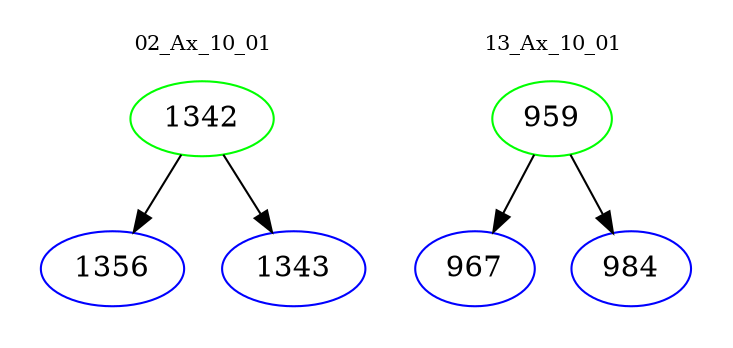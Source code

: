 digraph{
subgraph cluster_0 {
color = white
label = "02_Ax_10_01";
fontsize=10;
T0_1342 [label="1342", color="green"]
T0_1342 -> T0_1356 [color="black"]
T0_1356 [label="1356", color="blue"]
T0_1342 -> T0_1343 [color="black"]
T0_1343 [label="1343", color="blue"]
}
subgraph cluster_1 {
color = white
label = "13_Ax_10_01";
fontsize=10;
T1_959 [label="959", color="green"]
T1_959 -> T1_967 [color="black"]
T1_967 [label="967", color="blue"]
T1_959 -> T1_984 [color="black"]
T1_984 [label="984", color="blue"]
}
}
